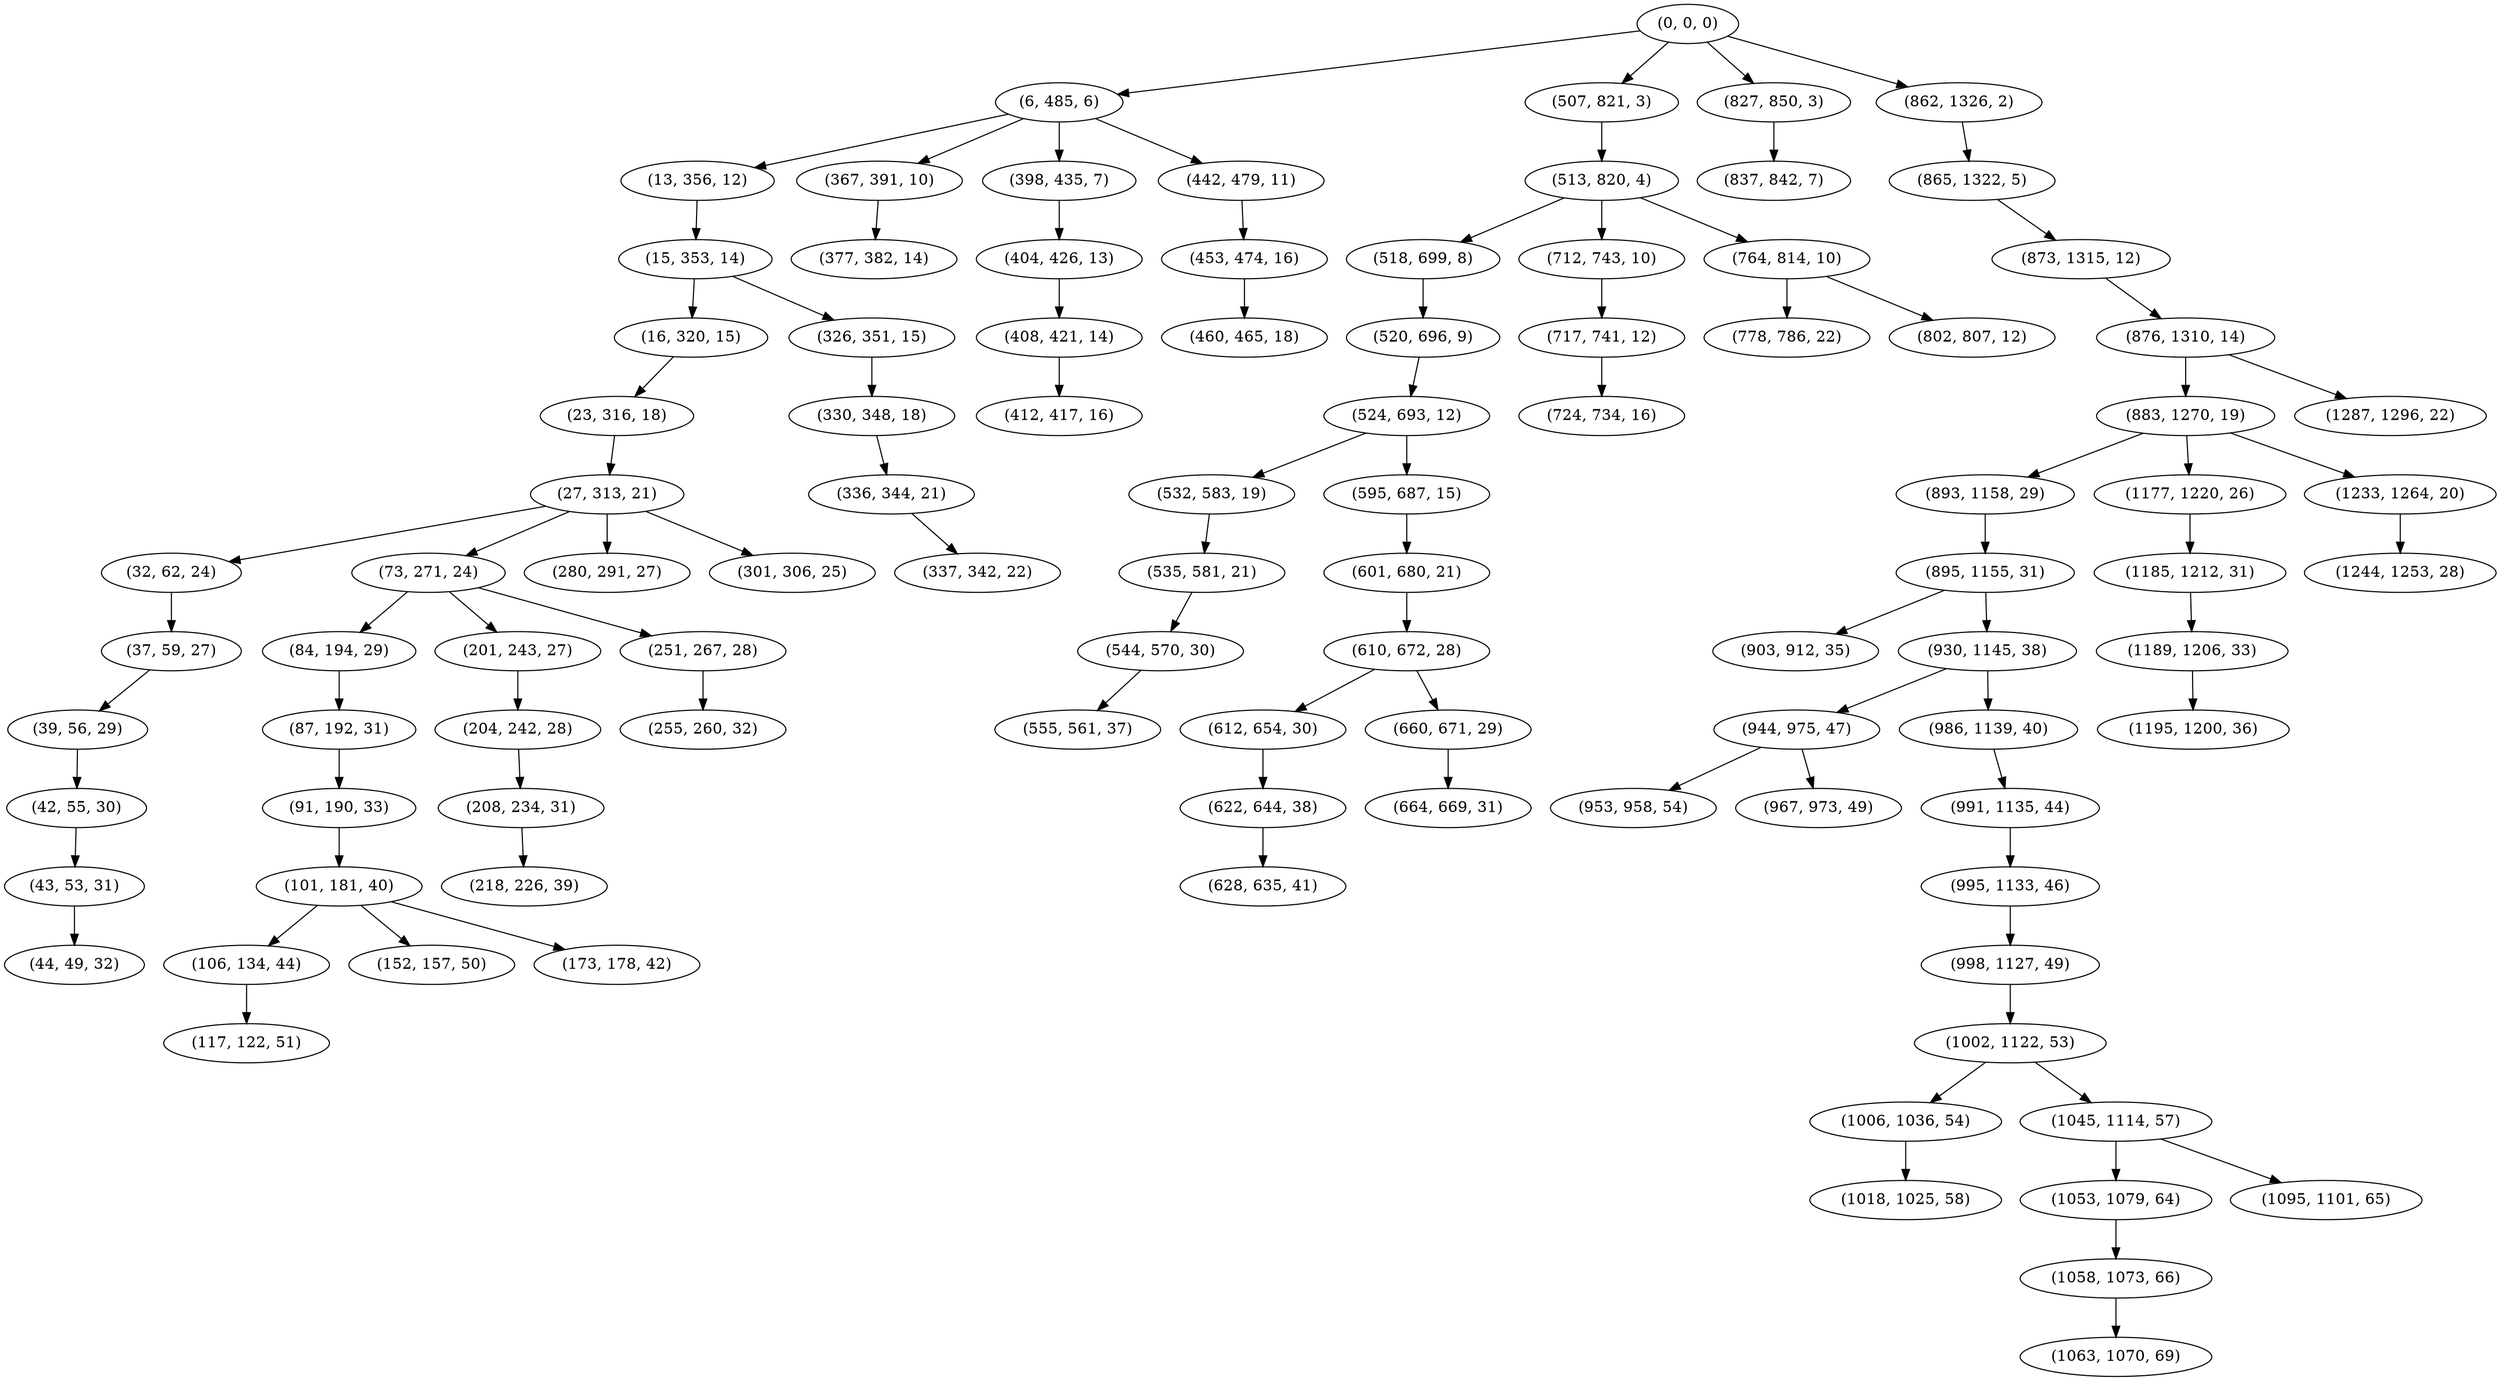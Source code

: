 digraph tree {
    "(0, 0, 0)";
    "(6, 485, 6)";
    "(13, 356, 12)";
    "(15, 353, 14)";
    "(16, 320, 15)";
    "(23, 316, 18)";
    "(27, 313, 21)";
    "(32, 62, 24)";
    "(37, 59, 27)";
    "(39, 56, 29)";
    "(42, 55, 30)";
    "(43, 53, 31)";
    "(44, 49, 32)";
    "(73, 271, 24)";
    "(84, 194, 29)";
    "(87, 192, 31)";
    "(91, 190, 33)";
    "(101, 181, 40)";
    "(106, 134, 44)";
    "(117, 122, 51)";
    "(152, 157, 50)";
    "(173, 178, 42)";
    "(201, 243, 27)";
    "(204, 242, 28)";
    "(208, 234, 31)";
    "(218, 226, 39)";
    "(251, 267, 28)";
    "(255, 260, 32)";
    "(280, 291, 27)";
    "(301, 306, 25)";
    "(326, 351, 15)";
    "(330, 348, 18)";
    "(336, 344, 21)";
    "(337, 342, 22)";
    "(367, 391, 10)";
    "(377, 382, 14)";
    "(398, 435, 7)";
    "(404, 426, 13)";
    "(408, 421, 14)";
    "(412, 417, 16)";
    "(442, 479, 11)";
    "(453, 474, 16)";
    "(460, 465, 18)";
    "(507, 821, 3)";
    "(513, 820, 4)";
    "(518, 699, 8)";
    "(520, 696, 9)";
    "(524, 693, 12)";
    "(532, 583, 19)";
    "(535, 581, 21)";
    "(544, 570, 30)";
    "(555, 561, 37)";
    "(595, 687, 15)";
    "(601, 680, 21)";
    "(610, 672, 28)";
    "(612, 654, 30)";
    "(622, 644, 38)";
    "(628, 635, 41)";
    "(660, 671, 29)";
    "(664, 669, 31)";
    "(712, 743, 10)";
    "(717, 741, 12)";
    "(724, 734, 16)";
    "(764, 814, 10)";
    "(778, 786, 22)";
    "(802, 807, 12)";
    "(827, 850, 3)";
    "(837, 842, 7)";
    "(862, 1326, 2)";
    "(865, 1322, 5)";
    "(873, 1315, 12)";
    "(876, 1310, 14)";
    "(883, 1270, 19)";
    "(893, 1158, 29)";
    "(895, 1155, 31)";
    "(903, 912, 35)";
    "(930, 1145, 38)";
    "(944, 975, 47)";
    "(953, 958, 54)";
    "(967, 973, 49)";
    "(986, 1139, 40)";
    "(991, 1135, 44)";
    "(995, 1133, 46)";
    "(998, 1127, 49)";
    "(1002, 1122, 53)";
    "(1006, 1036, 54)";
    "(1018, 1025, 58)";
    "(1045, 1114, 57)";
    "(1053, 1079, 64)";
    "(1058, 1073, 66)";
    "(1063, 1070, 69)";
    "(1095, 1101, 65)";
    "(1177, 1220, 26)";
    "(1185, 1212, 31)";
    "(1189, 1206, 33)";
    "(1195, 1200, 36)";
    "(1233, 1264, 20)";
    "(1244, 1253, 28)";
    "(1287, 1296, 22)";
    "(0, 0, 0)" -> "(6, 485, 6)";
    "(0, 0, 0)" -> "(507, 821, 3)";
    "(0, 0, 0)" -> "(827, 850, 3)";
    "(0, 0, 0)" -> "(862, 1326, 2)";
    "(6, 485, 6)" -> "(13, 356, 12)";
    "(6, 485, 6)" -> "(367, 391, 10)";
    "(6, 485, 6)" -> "(398, 435, 7)";
    "(6, 485, 6)" -> "(442, 479, 11)";
    "(13, 356, 12)" -> "(15, 353, 14)";
    "(15, 353, 14)" -> "(16, 320, 15)";
    "(15, 353, 14)" -> "(326, 351, 15)";
    "(16, 320, 15)" -> "(23, 316, 18)";
    "(23, 316, 18)" -> "(27, 313, 21)";
    "(27, 313, 21)" -> "(32, 62, 24)";
    "(27, 313, 21)" -> "(73, 271, 24)";
    "(27, 313, 21)" -> "(280, 291, 27)";
    "(27, 313, 21)" -> "(301, 306, 25)";
    "(32, 62, 24)" -> "(37, 59, 27)";
    "(37, 59, 27)" -> "(39, 56, 29)";
    "(39, 56, 29)" -> "(42, 55, 30)";
    "(42, 55, 30)" -> "(43, 53, 31)";
    "(43, 53, 31)" -> "(44, 49, 32)";
    "(73, 271, 24)" -> "(84, 194, 29)";
    "(73, 271, 24)" -> "(201, 243, 27)";
    "(73, 271, 24)" -> "(251, 267, 28)";
    "(84, 194, 29)" -> "(87, 192, 31)";
    "(87, 192, 31)" -> "(91, 190, 33)";
    "(91, 190, 33)" -> "(101, 181, 40)";
    "(101, 181, 40)" -> "(106, 134, 44)";
    "(101, 181, 40)" -> "(152, 157, 50)";
    "(101, 181, 40)" -> "(173, 178, 42)";
    "(106, 134, 44)" -> "(117, 122, 51)";
    "(201, 243, 27)" -> "(204, 242, 28)";
    "(204, 242, 28)" -> "(208, 234, 31)";
    "(208, 234, 31)" -> "(218, 226, 39)";
    "(251, 267, 28)" -> "(255, 260, 32)";
    "(326, 351, 15)" -> "(330, 348, 18)";
    "(330, 348, 18)" -> "(336, 344, 21)";
    "(336, 344, 21)" -> "(337, 342, 22)";
    "(367, 391, 10)" -> "(377, 382, 14)";
    "(398, 435, 7)" -> "(404, 426, 13)";
    "(404, 426, 13)" -> "(408, 421, 14)";
    "(408, 421, 14)" -> "(412, 417, 16)";
    "(442, 479, 11)" -> "(453, 474, 16)";
    "(453, 474, 16)" -> "(460, 465, 18)";
    "(507, 821, 3)" -> "(513, 820, 4)";
    "(513, 820, 4)" -> "(518, 699, 8)";
    "(513, 820, 4)" -> "(712, 743, 10)";
    "(513, 820, 4)" -> "(764, 814, 10)";
    "(518, 699, 8)" -> "(520, 696, 9)";
    "(520, 696, 9)" -> "(524, 693, 12)";
    "(524, 693, 12)" -> "(532, 583, 19)";
    "(524, 693, 12)" -> "(595, 687, 15)";
    "(532, 583, 19)" -> "(535, 581, 21)";
    "(535, 581, 21)" -> "(544, 570, 30)";
    "(544, 570, 30)" -> "(555, 561, 37)";
    "(595, 687, 15)" -> "(601, 680, 21)";
    "(601, 680, 21)" -> "(610, 672, 28)";
    "(610, 672, 28)" -> "(612, 654, 30)";
    "(610, 672, 28)" -> "(660, 671, 29)";
    "(612, 654, 30)" -> "(622, 644, 38)";
    "(622, 644, 38)" -> "(628, 635, 41)";
    "(660, 671, 29)" -> "(664, 669, 31)";
    "(712, 743, 10)" -> "(717, 741, 12)";
    "(717, 741, 12)" -> "(724, 734, 16)";
    "(764, 814, 10)" -> "(778, 786, 22)";
    "(764, 814, 10)" -> "(802, 807, 12)";
    "(827, 850, 3)" -> "(837, 842, 7)";
    "(862, 1326, 2)" -> "(865, 1322, 5)";
    "(865, 1322, 5)" -> "(873, 1315, 12)";
    "(873, 1315, 12)" -> "(876, 1310, 14)";
    "(876, 1310, 14)" -> "(883, 1270, 19)";
    "(876, 1310, 14)" -> "(1287, 1296, 22)";
    "(883, 1270, 19)" -> "(893, 1158, 29)";
    "(883, 1270, 19)" -> "(1177, 1220, 26)";
    "(883, 1270, 19)" -> "(1233, 1264, 20)";
    "(893, 1158, 29)" -> "(895, 1155, 31)";
    "(895, 1155, 31)" -> "(903, 912, 35)";
    "(895, 1155, 31)" -> "(930, 1145, 38)";
    "(930, 1145, 38)" -> "(944, 975, 47)";
    "(930, 1145, 38)" -> "(986, 1139, 40)";
    "(944, 975, 47)" -> "(953, 958, 54)";
    "(944, 975, 47)" -> "(967, 973, 49)";
    "(986, 1139, 40)" -> "(991, 1135, 44)";
    "(991, 1135, 44)" -> "(995, 1133, 46)";
    "(995, 1133, 46)" -> "(998, 1127, 49)";
    "(998, 1127, 49)" -> "(1002, 1122, 53)";
    "(1002, 1122, 53)" -> "(1006, 1036, 54)";
    "(1002, 1122, 53)" -> "(1045, 1114, 57)";
    "(1006, 1036, 54)" -> "(1018, 1025, 58)";
    "(1045, 1114, 57)" -> "(1053, 1079, 64)";
    "(1045, 1114, 57)" -> "(1095, 1101, 65)";
    "(1053, 1079, 64)" -> "(1058, 1073, 66)";
    "(1058, 1073, 66)" -> "(1063, 1070, 69)";
    "(1177, 1220, 26)" -> "(1185, 1212, 31)";
    "(1185, 1212, 31)" -> "(1189, 1206, 33)";
    "(1189, 1206, 33)" -> "(1195, 1200, 36)";
    "(1233, 1264, 20)" -> "(1244, 1253, 28)";
}

